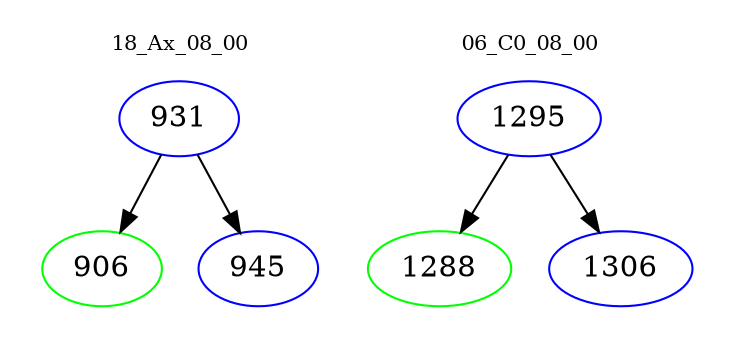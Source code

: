 digraph{
subgraph cluster_0 {
color = white
label = "18_Ax_08_00";
fontsize=10;
T0_931 [label="931", color="blue"]
T0_931 -> T0_906 [color="black"]
T0_906 [label="906", color="green"]
T0_931 -> T0_945 [color="black"]
T0_945 [label="945", color="blue"]
}
subgraph cluster_1 {
color = white
label = "06_C0_08_00";
fontsize=10;
T1_1295 [label="1295", color="blue"]
T1_1295 -> T1_1288 [color="black"]
T1_1288 [label="1288", color="green"]
T1_1295 -> T1_1306 [color="black"]
T1_1306 [label="1306", color="blue"]
}
}
